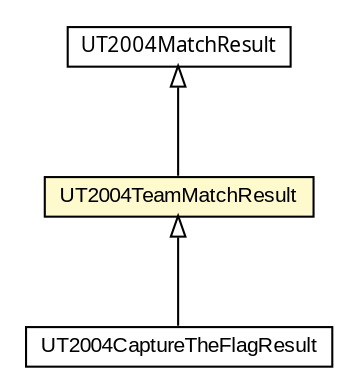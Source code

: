 #!/usr/local/bin/dot
#
# Class diagram 
# Generated by UMLGraph version 5.1 (http://www.umlgraph.org/)
#

digraph G {
	edge [fontname="arial",fontsize=10,labelfontname="arial",labelfontsize=10];
	node [fontname="arial",fontsize=10,shape=plaintext];
	nodesep=0.25;
	ranksep=0.5;
	// cz.cuni.amis.pogamut.ut2004.tournament.capturetheflag.UT2004CaptureTheFlagResult
	c2048 [label=<<table title="cz.cuni.amis.pogamut.ut2004.tournament.capturetheflag.UT2004CaptureTheFlagResult" border="0" cellborder="1" cellspacing="0" cellpadding="2" port="p" href="../../capturetheflag/UT2004CaptureTheFlagResult.html">
		<tr><td><table border="0" cellspacing="0" cellpadding="1">
<tr><td align="center" balign="center"> UT2004CaptureTheFlagResult </td></tr>
		</table></td></tr>
		</table>>, fontname="arial", fontcolor="black", fontsize=10.0];
	// cz.cuni.amis.pogamut.ut2004.tournament.match.result.UT2004TeamMatchResult
	c2073 [label=<<table title="cz.cuni.amis.pogamut.ut2004.tournament.match.result.UT2004TeamMatchResult" border="0" cellborder="1" cellspacing="0" cellpadding="2" port="p" bgcolor="lemonChiffon" href="./UT2004TeamMatchResult.html">
		<tr><td><table border="0" cellspacing="0" cellpadding="1">
<tr><td align="center" balign="center"> UT2004TeamMatchResult </td></tr>
		</table></td></tr>
		</table>>, fontname="arial", fontcolor="black", fontsize=10.0];
	// cz.cuni.amis.pogamut.ut2004.tournament.match.result.UT2004MatchResult
	c2074 [label=<<table title="cz.cuni.amis.pogamut.ut2004.tournament.match.result.UT2004MatchResult" border="0" cellborder="1" cellspacing="0" cellpadding="2" port="p" href="./UT2004MatchResult.html">
		<tr><td><table border="0" cellspacing="0" cellpadding="1">
<tr><td align="center" balign="center"><font face="ariali"> UT2004MatchResult </font></td></tr>
		</table></td></tr>
		</table>>, fontname="arial", fontcolor="black", fontsize=10.0];
	//cz.cuni.amis.pogamut.ut2004.tournament.capturetheflag.UT2004CaptureTheFlagResult extends cz.cuni.amis.pogamut.ut2004.tournament.match.result.UT2004TeamMatchResult
	c2073:p -> c2048:p [dir=back,arrowtail=empty];
	//cz.cuni.amis.pogamut.ut2004.tournament.match.result.UT2004TeamMatchResult extends cz.cuni.amis.pogamut.ut2004.tournament.match.result.UT2004MatchResult
	c2074:p -> c2073:p [dir=back,arrowtail=empty];
}


